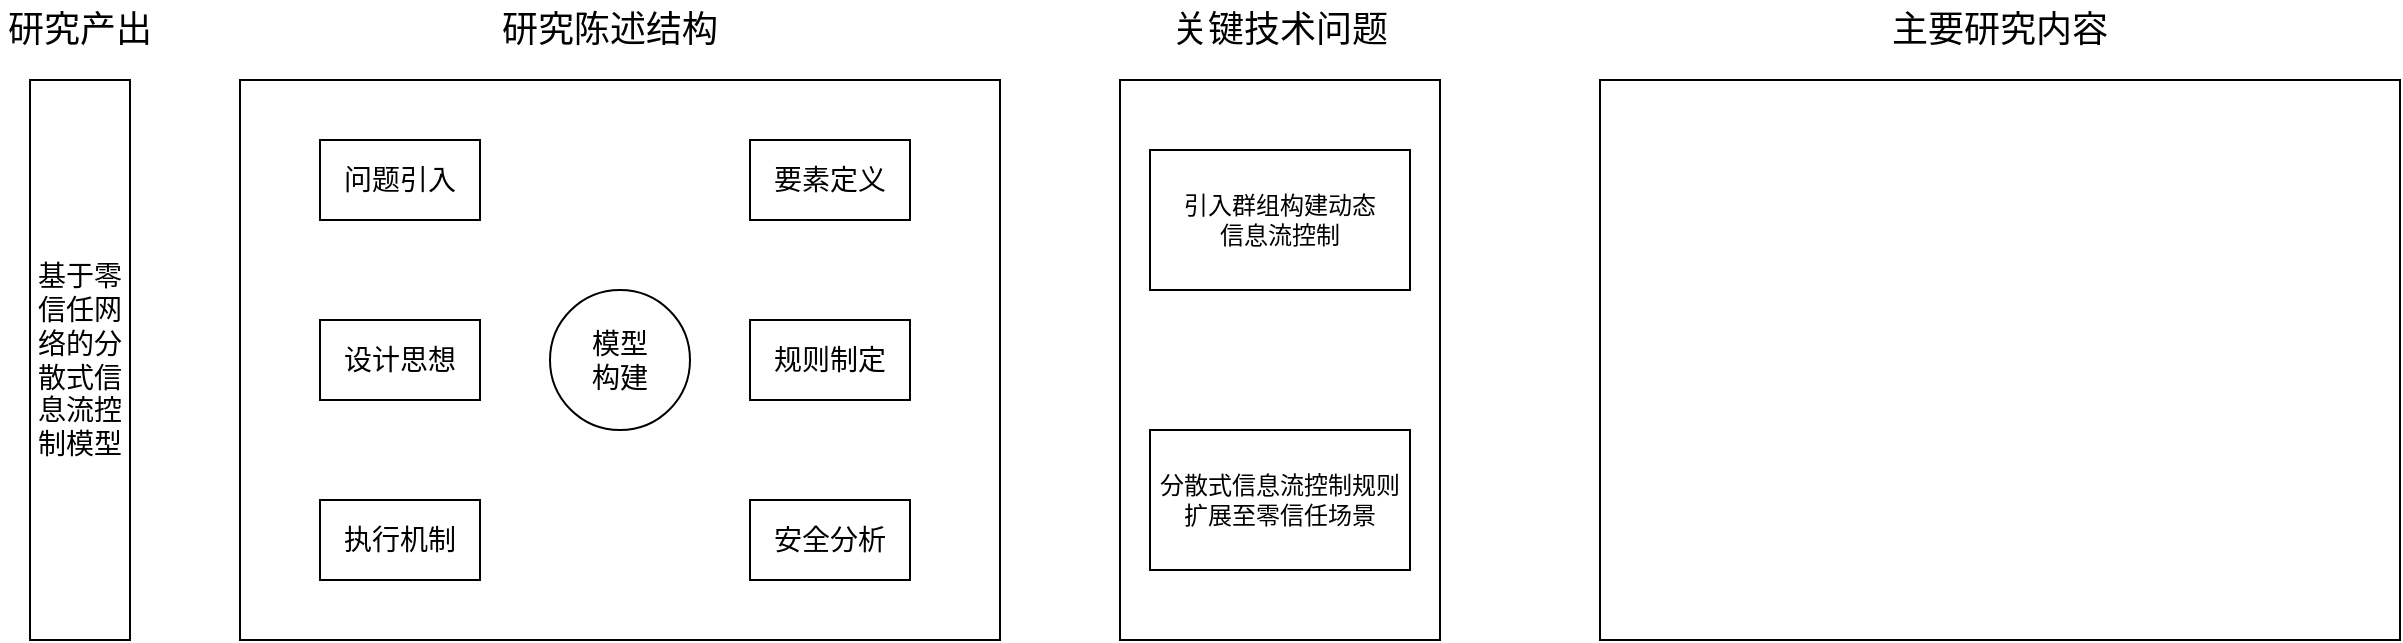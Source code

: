 <mxfile version="21.2.2" type="github">
  <diagram name="第 1 页" id="ns-wLfMnNKUTH-arlsi7">
    <mxGraphModel dx="1434" dy="788" grid="1" gridSize="10" guides="1" tooltips="1" connect="1" arrows="1" fold="1" page="1" pageScale="1" pageWidth="827" pageHeight="1169" math="0" shadow="0">
      <root>
        <mxCell id="0" />
        <mxCell id="1" parent="0" />
        <mxCell id="zjmnMXRui6YM_5nLr5RC-10" value="" style="rounded=0;whiteSpace=wrap;html=1;" vertex="1" parent="1">
          <mxGeometry x="200" y="120" width="380" height="280" as="geometry" />
        </mxCell>
        <mxCell id="zjmnMXRui6YM_5nLr5RC-1" value="&lt;font style=&quot;font-size: 14px;&quot;&gt;基于零信任网络的分散式信息流控制模型&lt;/font&gt;" style="rounded=0;whiteSpace=wrap;html=1;" vertex="1" parent="1">
          <mxGeometry x="95" y="120" width="50" height="280" as="geometry" />
        </mxCell>
        <mxCell id="zjmnMXRui6YM_5nLr5RC-2" value="&lt;font style=&quot;font-size: 18px;&quot;&gt;研究产出&lt;/font&gt;" style="text;html=1;strokeColor=none;fillColor=none;align=center;verticalAlign=middle;whiteSpace=wrap;rounded=0;" vertex="1" parent="1">
          <mxGeometry x="80" y="80" width="80" height="30" as="geometry" />
        </mxCell>
        <mxCell id="zjmnMXRui6YM_5nLr5RC-5" value="&lt;font style=&quot;font-size: 18px;&quot;&gt;研究陈述结构&lt;/font&gt;" style="text;html=1;strokeColor=none;fillColor=none;align=center;verticalAlign=middle;whiteSpace=wrap;rounded=0;" vertex="1" parent="1">
          <mxGeometry x="315" y="80" width="140" height="30" as="geometry" />
        </mxCell>
        <mxCell id="zjmnMXRui6YM_5nLr5RC-6" value="&lt;font style=&quot;font-size: 14px;&quot;&gt;模型&lt;br&gt;构建&lt;/font&gt;" style="ellipse;whiteSpace=wrap;html=1;aspect=fixed;" vertex="1" parent="1">
          <mxGeometry x="355" y="225" width="70" height="70" as="geometry" />
        </mxCell>
        <mxCell id="zjmnMXRui6YM_5nLr5RC-7" value="&lt;font style=&quot;font-size: 14px;&quot;&gt;问题引入&lt;/font&gt;" style="rounded=0;whiteSpace=wrap;html=1;" vertex="1" parent="1">
          <mxGeometry x="240" y="150" width="80" height="40" as="geometry" />
        </mxCell>
        <mxCell id="zjmnMXRui6YM_5nLr5RC-8" value="&lt;span style=&quot;font-size: 14px;&quot;&gt;规则制定&lt;/span&gt;" style="rounded=0;whiteSpace=wrap;html=1;" vertex="1" parent="1">
          <mxGeometry x="455" y="240" width="80" height="40" as="geometry" />
        </mxCell>
        <mxCell id="zjmnMXRui6YM_5nLr5RC-9" value="&lt;span style=&quot;font-size: 14px;&quot;&gt;要素定义&lt;/span&gt;" style="rounded=0;whiteSpace=wrap;html=1;" vertex="1" parent="1">
          <mxGeometry x="455" y="150" width="80" height="40" as="geometry" />
        </mxCell>
        <mxCell id="zjmnMXRui6YM_5nLr5RC-11" value="&lt;span style=&quot;font-size: 14px;&quot;&gt;设计思想&lt;/span&gt;" style="rounded=0;whiteSpace=wrap;html=1;" vertex="1" parent="1">
          <mxGeometry x="240" y="240" width="80" height="40" as="geometry" />
        </mxCell>
        <mxCell id="zjmnMXRui6YM_5nLr5RC-12" value="" style="rounded=0;whiteSpace=wrap;html=1;" vertex="1" parent="1">
          <mxGeometry x="640" y="120" width="160" height="280" as="geometry" />
        </mxCell>
        <mxCell id="zjmnMXRui6YM_5nLr5RC-14" value="&lt;span style=&quot;font-size: 18px;&quot;&gt;关键技术问题&lt;/span&gt;" style="text;html=1;strokeColor=none;fillColor=none;align=center;verticalAlign=middle;whiteSpace=wrap;rounded=0;" vertex="1" parent="1">
          <mxGeometry x="650" y="80" width="140" height="30" as="geometry" />
        </mxCell>
        <mxCell id="zjmnMXRui6YM_5nLr5RC-15" value="分散式信息流控制规则扩展至零信任场景" style="rounded=0;whiteSpace=wrap;html=1;" vertex="1" parent="1">
          <mxGeometry x="655" y="295" width="130" height="70" as="geometry" />
        </mxCell>
        <mxCell id="zjmnMXRui6YM_5nLr5RC-16" value="引入群组构建动态&lt;br&gt;信息流控制" style="rounded=0;whiteSpace=wrap;html=1;" vertex="1" parent="1">
          <mxGeometry x="655" y="155" width="130" height="70" as="geometry" />
        </mxCell>
        <mxCell id="zjmnMXRui6YM_5nLr5RC-17" value="" style="rounded=0;whiteSpace=wrap;html=1;" vertex="1" parent="1">
          <mxGeometry x="880" y="120" width="400" height="280" as="geometry" />
        </mxCell>
        <mxCell id="zjmnMXRui6YM_5nLr5RC-18" value="&lt;span style=&quot;font-size: 18px;&quot;&gt;主要研究内容&lt;/span&gt;" style="text;html=1;strokeColor=none;fillColor=none;align=center;verticalAlign=middle;whiteSpace=wrap;rounded=0;" vertex="1" parent="1">
          <mxGeometry x="1010" y="80" width="140" height="30" as="geometry" />
        </mxCell>
        <mxCell id="zjmnMXRui6YM_5nLr5RC-19" value="&lt;span style=&quot;font-size: 14px;&quot;&gt;安全分析&lt;/span&gt;" style="rounded=0;whiteSpace=wrap;html=1;" vertex="1" parent="1">
          <mxGeometry x="455" y="330" width="80" height="40" as="geometry" />
        </mxCell>
        <mxCell id="zjmnMXRui6YM_5nLr5RC-20" value="&lt;span style=&quot;font-size: 14px;&quot;&gt;执行机制&lt;/span&gt;" style="rounded=0;whiteSpace=wrap;html=1;" vertex="1" parent="1">
          <mxGeometry x="240" y="330" width="80" height="40" as="geometry" />
        </mxCell>
      </root>
    </mxGraphModel>
  </diagram>
</mxfile>
